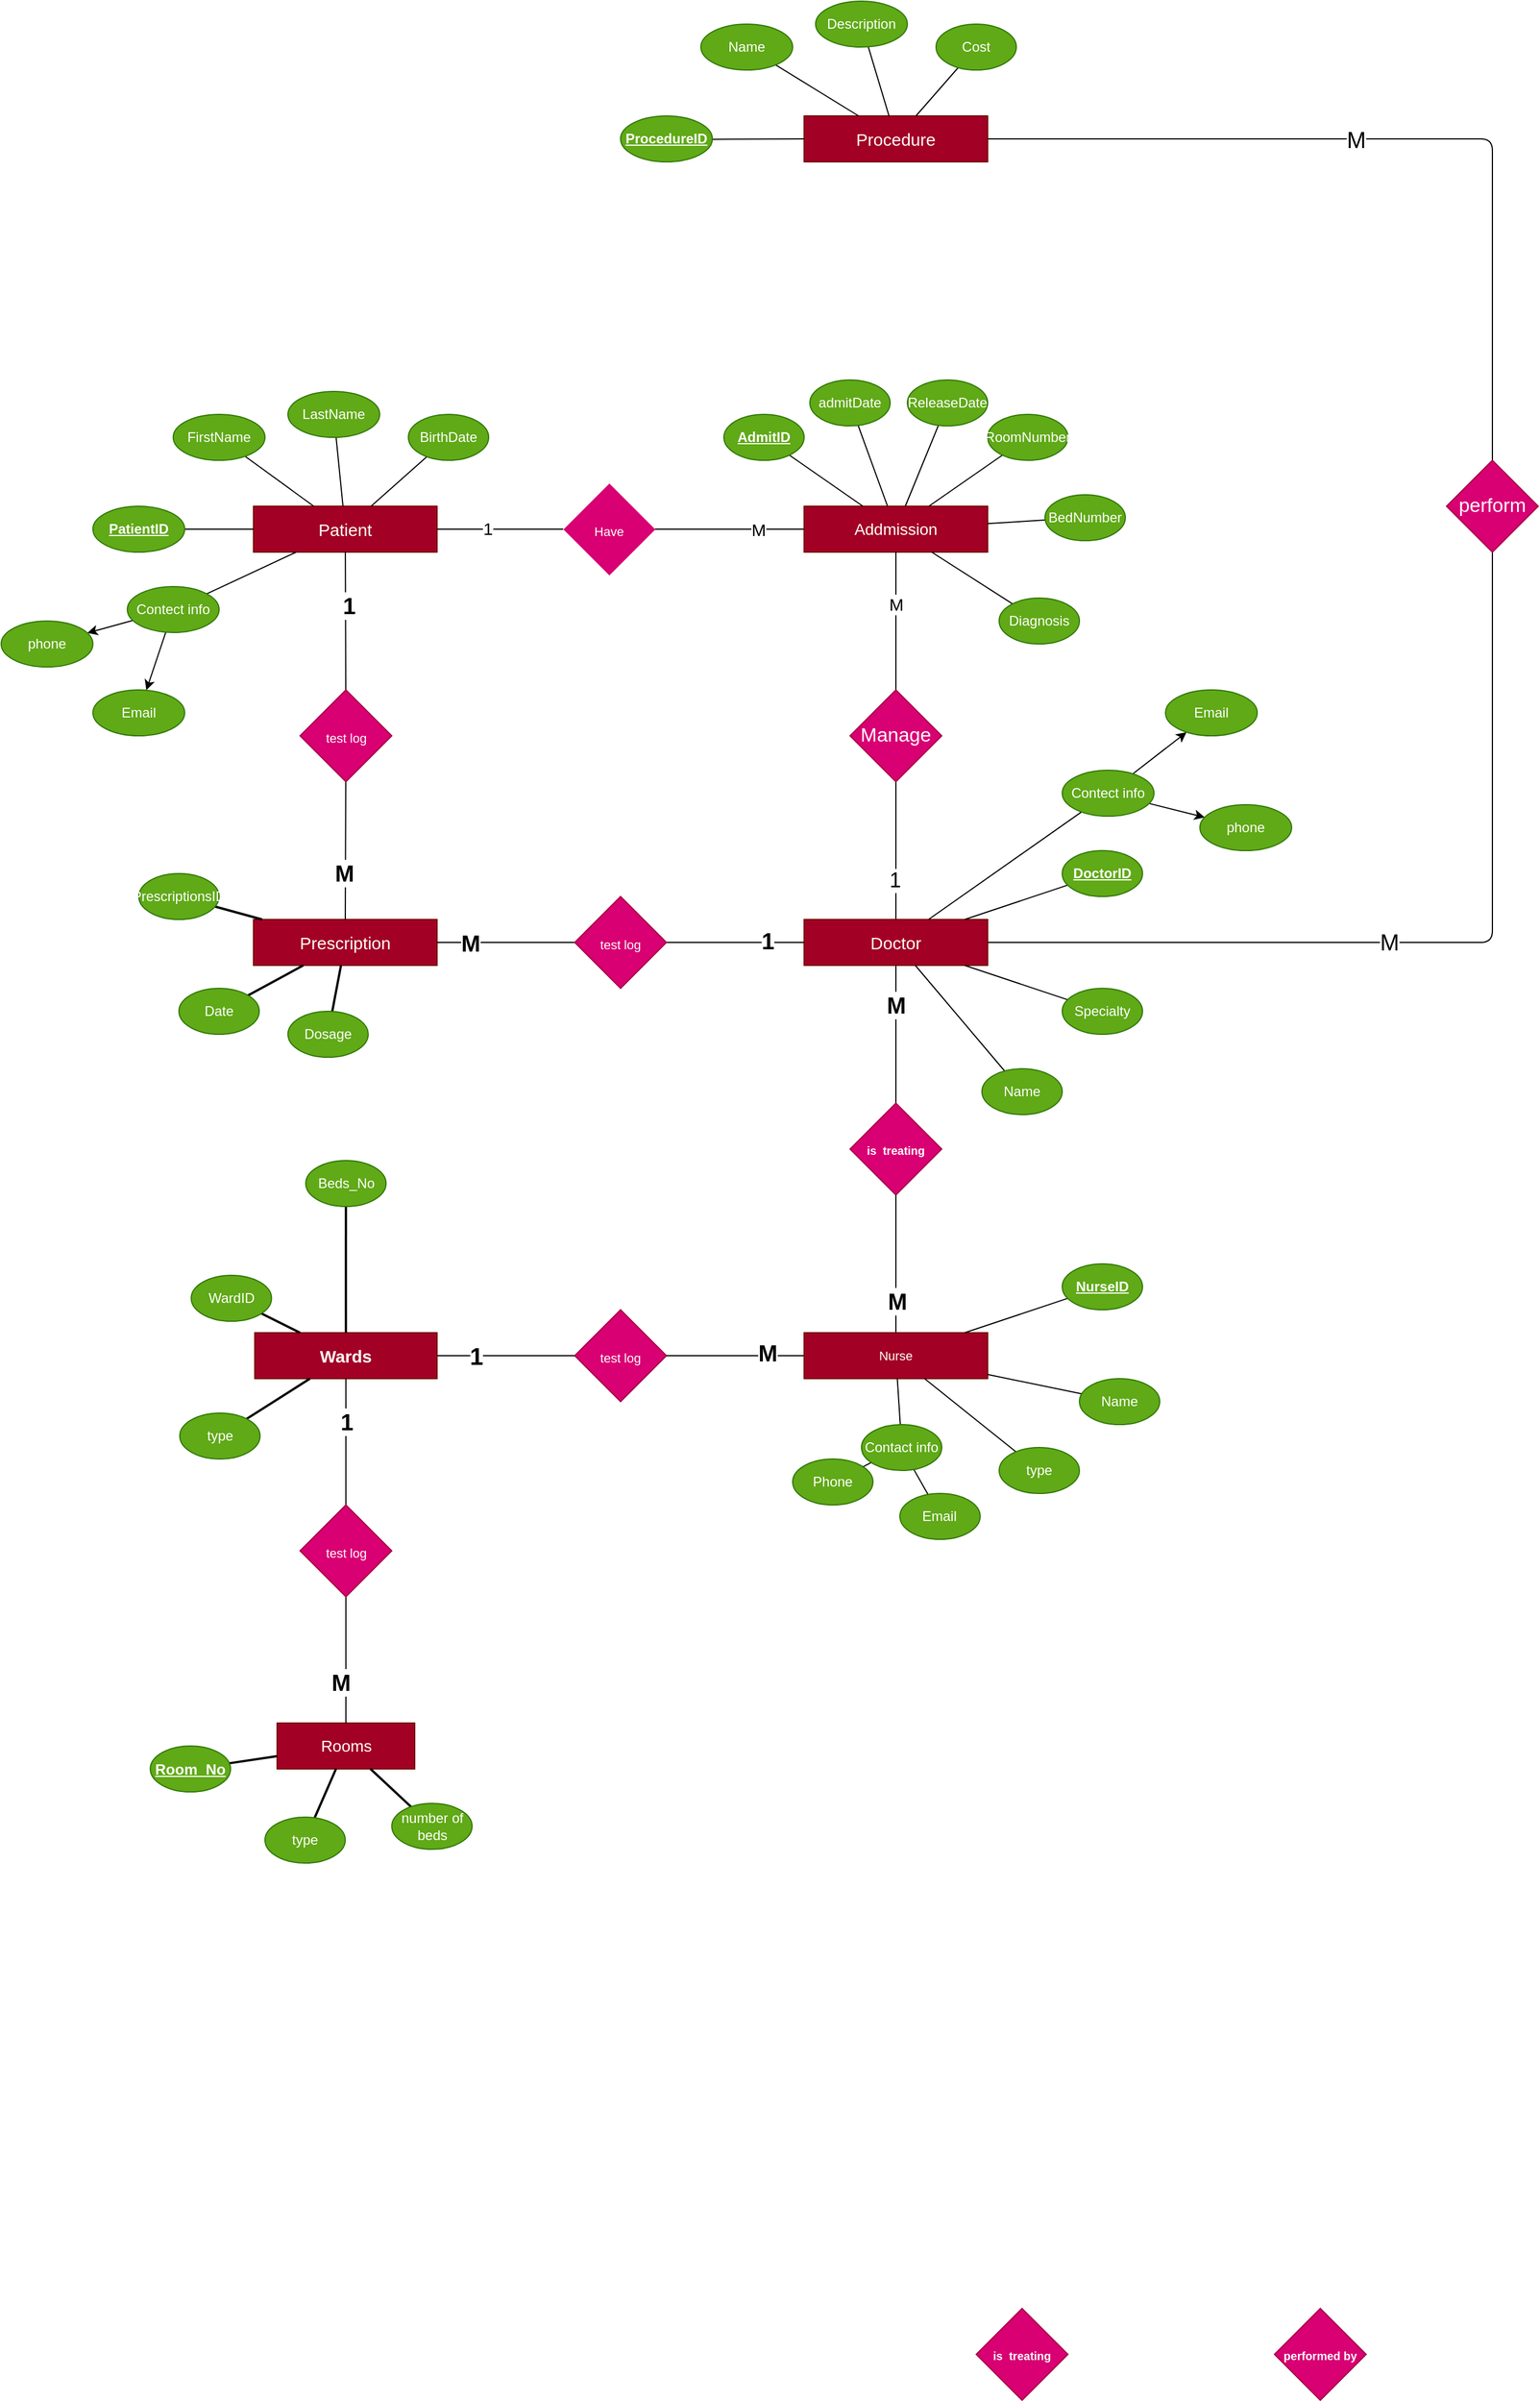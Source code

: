 <mxfile>
    <diagram id="vMU64iLobhLZFNcHKRpa" name="Page-1">
        <mxGraphModel dx="1521" dy="1466" grid="1" gridSize="10" guides="1" tooltips="1" connect="1" arrows="1" fold="1" page="0" pageScale="1" pageWidth="1400" pageHeight="850" background="none" math="0" shadow="0">
            <root>
                <mxCell id="0"/>
                <mxCell id="1" parent="0"/>
                <mxCell id="2" value="&lt;font style=&quot;font-size: 15px;&quot;&gt;Patient&lt;/font&gt;" style="rounded=0;whiteSpace=wrap;html=1;fillColor=#a20025;fontColor=#ffffff;strokeColor=#6F0000;" vertex="1" parent="1">
                    <mxGeometry x="200" y="200" width="160" height="40" as="geometry"/>
                </mxCell>
                <mxCell id="11" style="edgeStyle=none;html=1;endArrow=none;endFill=0;" edge="1" parent="1" source="3" target="2">
                    <mxGeometry relative="1" as="geometry"/>
                </mxCell>
                <mxCell id="3" value="BirthDate" style="ellipse;whiteSpace=wrap;html=1;fillColor=#60a917;fontColor=#ffffff;strokeColor=#2D7600;" vertex="1" parent="1">
                    <mxGeometry x="335" y="120" width="70" height="40" as="geometry"/>
                </mxCell>
                <mxCell id="10" style="edgeStyle=none;html=1;endArrow=none;endFill=0;" edge="1" parent="1" source="4" target="2">
                    <mxGeometry relative="1" as="geometry"/>
                </mxCell>
                <mxCell id="4" value="LastName" style="ellipse;whiteSpace=wrap;html=1;fillColor=#60a917;fontColor=#ffffff;strokeColor=#2D7600;" vertex="1" parent="1">
                    <mxGeometry x="230" y="100" width="80" height="40" as="geometry"/>
                </mxCell>
                <mxCell id="9" style="edgeStyle=none;html=1;endArrow=none;endFill=0;" edge="1" parent="1" source="5" target="2">
                    <mxGeometry relative="1" as="geometry"/>
                </mxCell>
                <mxCell id="5" value="FirstName" style="ellipse;whiteSpace=wrap;html=1;fillColor=#60a917;fontColor=#ffffff;strokeColor=#2D7600;" vertex="1" parent="1">
                    <mxGeometry x="130" y="120" width="80" height="40" as="geometry"/>
                </mxCell>
                <mxCell id="8" style="edgeStyle=none;html=1;endArrow=none;endFill=0;" edge="1" parent="1" source="6" target="2">
                    <mxGeometry relative="1" as="geometry"/>
                </mxCell>
                <mxCell id="6" value="&lt;b&gt;&lt;u&gt;PatientID&lt;/u&gt;&lt;/b&gt;" style="ellipse;whiteSpace=wrap;html=1;fillColor=#60a917;fontColor=#ffffff;strokeColor=#2D7600;" vertex="1" parent="1">
                    <mxGeometry x="60" y="200" width="80" height="40" as="geometry"/>
                </mxCell>
                <mxCell id="121" style="edgeStyle=none;html=1;strokeWidth=1;fontSize=15;endArrow=none;endFill=0;" edge="1" parent="1" source="14" target="16">
                    <mxGeometry relative="1" as="geometry"/>
                </mxCell>
                <mxCell id="124" value="M" style="edgeLabel;html=1;align=center;verticalAlign=middle;resizable=0;points=[];fontSize=15;" vertex="1" connectable="0" parent="121">
                    <mxGeometry x="0.323" y="1" relative="1" as="geometry">
                        <mxPoint x="4" y="1" as="offset"/>
                    </mxGeometry>
                </mxCell>
                <mxCell id="123" style="edgeStyle=none;html=1;strokeWidth=1;fontSize=15;endArrow=none;endFill=0;" edge="1" parent="1" source="14" target="2">
                    <mxGeometry relative="1" as="geometry"/>
                </mxCell>
                <mxCell id="125" value="1" style="edgeLabel;html=1;align=center;verticalAlign=middle;resizable=0;points=[];fontSize=15;" vertex="1" connectable="0" parent="123">
                    <mxGeometry x="0.209" relative="1" as="geometry">
                        <mxPoint y="-1" as="offset"/>
                    </mxGeometry>
                </mxCell>
                <mxCell id="14" value="&lt;span style=&quot;font-size: 11px;&quot;&gt;Have&lt;/span&gt;" style="rhombus;whiteSpace=wrap;html=1;fontSize=16;fillColor=#d80073;fontColor=#ffffff;strokeColor=#A50040;strokeWidth=0;" vertex="1" parent="1">
                    <mxGeometry x="470" y="180" width="80" height="80" as="geometry"/>
                </mxCell>
                <mxCell id="16" value="&lt;font style=&quot;font-size: 14px;&quot;&gt;Addmission&lt;/font&gt;" style="rounded=0;whiteSpace=wrap;html=1;fontSize=11;fillColor=#a20025;fontColor=#ffffff;strokeColor=#6F0000;" vertex="1" parent="1">
                    <mxGeometry x="680" y="200" width="160" height="40" as="geometry"/>
                </mxCell>
                <mxCell id="34" style="edgeStyle=none;html=1;strokeWidth=1;fontSize=22;startArrow=none;startFill=0;endArrow=none;endFill=0;" edge="1" parent="1" source="17" target="16">
                    <mxGeometry relative="1" as="geometry"/>
                </mxCell>
                <mxCell id="17" value="&lt;u&gt;&lt;b&gt;AdmitID&lt;/b&gt;&lt;/u&gt;" style="ellipse;whiteSpace=wrap;html=1;fillColor=#60a917;fontColor=#ffffff;strokeColor=#2D7600;" vertex="1" parent="1">
                    <mxGeometry x="610" y="120" width="70" height="40" as="geometry"/>
                </mxCell>
                <mxCell id="31" style="edgeStyle=none;html=1;strokeWidth=1;fontSize=22;startArrow=none;startFill=0;endArrow=none;endFill=0;" edge="1" parent="1" source="18" target="16">
                    <mxGeometry relative="1" as="geometry"/>
                </mxCell>
                <mxCell id="18" value="admitDate" style="ellipse;whiteSpace=wrap;html=1;fillColor=#60a917;fontColor=#ffffff;strokeColor=#2D7600;" vertex="1" parent="1">
                    <mxGeometry x="685" y="90" width="70" height="40" as="geometry"/>
                </mxCell>
                <mxCell id="32" style="edgeStyle=none;html=1;strokeWidth=1;fontSize=22;startArrow=none;startFill=0;endArrow=none;endFill=0;" edge="1" parent="1" source="19" target="16">
                    <mxGeometry relative="1" as="geometry"/>
                </mxCell>
                <mxCell id="19" value="ReleaseDate" style="ellipse;whiteSpace=wrap;html=1;fillColor=#60a917;fontColor=#ffffff;strokeColor=#2D7600;" vertex="1" parent="1">
                    <mxGeometry x="770" y="90" width="70" height="40" as="geometry"/>
                </mxCell>
                <mxCell id="33" style="edgeStyle=none;html=1;strokeWidth=1;fontSize=22;startArrow=none;startFill=0;endArrow=none;endFill=0;" edge="1" parent="1" source="20" target="16">
                    <mxGeometry relative="1" as="geometry"/>
                </mxCell>
                <mxCell id="20" value="RoomNumber" style="ellipse;whiteSpace=wrap;html=1;fillColor=#60a917;fontColor=#ffffff;strokeColor=#2D7600;" vertex="1" parent="1">
                    <mxGeometry x="840" y="120" width="70" height="40" as="geometry"/>
                </mxCell>
                <mxCell id="139" style="edgeStyle=none;html=1;strokeWidth=1;fontSize=15;endArrow=none;endFill=0;" edge="1" parent="1" source="22" target="16">
                    <mxGeometry relative="1" as="geometry"/>
                </mxCell>
                <mxCell id="141" value="M" style="edgeLabel;html=1;align=center;verticalAlign=middle;resizable=0;points=[];fontSize=15;" vertex="1" connectable="0" parent="139">
                    <mxGeometry x="0.257" relative="1" as="geometry">
                        <mxPoint as="offset"/>
                    </mxGeometry>
                </mxCell>
                <mxCell id="140" style="edgeStyle=none;html=1;entryX=0.5;entryY=0;entryDx=0;entryDy=0;strokeWidth=1;fontSize=15;endArrow=none;endFill=0;" edge="1" parent="1" source="22" target="47">
                    <mxGeometry relative="1" as="geometry"/>
                </mxCell>
                <mxCell id="142" value="&lt;font style=&quot;font-size: 18px;&quot;&gt;1&lt;/font&gt;" style="edgeLabel;html=1;align=center;verticalAlign=middle;resizable=0;points=[];fontSize=15;" vertex="1" connectable="0" parent="140">
                    <mxGeometry x="0.423" y="-1" relative="1" as="geometry">
                        <mxPoint as="offset"/>
                    </mxGeometry>
                </mxCell>
                <mxCell id="22" value="Manage" style="rhombus;whiteSpace=wrap;html=1;fontSize=17;fillColor=#d80073;fontColor=#ffffff;strokeColor=#A50040;" vertex="1" parent="1">
                    <mxGeometry x="720" y="360" width="80" height="80" as="geometry"/>
                </mxCell>
                <mxCell id="25" value="&lt;font style=&quot;font-size: 15px;&quot;&gt;Prescription&lt;/font&gt;" style="rounded=0;whiteSpace=wrap;html=1;fontSize=11;fillColor=#a20025;fontColor=#ffffff;strokeColor=#6F0000;" vertex="1" parent="1">
                    <mxGeometry x="200" y="560" width="160" height="40" as="geometry"/>
                </mxCell>
                <mxCell id="38" style="edgeStyle=none;html=1;strokeWidth=2;fontSize=22;startArrow=none;startFill=0;endArrow=none;endFill=0;" edge="1" parent="1" source="27" target="25">
                    <mxGeometry relative="1" as="geometry"/>
                </mxCell>
                <mxCell id="27" value="PrescriptionsID" style="ellipse;whiteSpace=wrap;html=1;fillColor=#60a917;fontColor=#ffffff;strokeColor=#2D7600;" vertex="1" parent="1">
                    <mxGeometry x="100" y="520" width="70" height="40" as="geometry"/>
                </mxCell>
                <mxCell id="35" style="edgeStyle=none;html=1;strokeWidth=2;fontSize=22;startArrow=none;startFill=0;endArrow=none;endFill=0;" edge="1" parent="1" source="29" target="25">
                    <mxGeometry relative="1" as="geometry"/>
                </mxCell>
                <mxCell id="29" value="Dosage" style="ellipse;whiteSpace=wrap;html=1;fillColor=#60a917;fontColor=#ffffff;strokeColor=#2D7600;" vertex="1" parent="1">
                    <mxGeometry x="230" y="640" width="70" height="40" as="geometry"/>
                </mxCell>
                <mxCell id="37" style="edgeStyle=none;html=1;strokeWidth=2;fontSize=22;startArrow=none;startFill=0;endArrow=none;endFill=0;" edge="1" parent="1" source="30" target="25">
                    <mxGeometry relative="1" as="geometry"/>
                </mxCell>
                <mxCell id="30" value="Date" style="ellipse;whiteSpace=wrap;html=1;fillColor=#60a917;fontColor=#ffffff;strokeColor=#2D7600;" vertex="1" parent="1">
                    <mxGeometry x="135" y="620" width="70" height="40" as="geometry"/>
                </mxCell>
                <mxCell id="149" style="edgeStyle=none;html=1;strokeWidth=1;fontSize=20;endArrow=none;endFill=0;" edge="1" parent="1" source="42" target="47">
                    <mxGeometry relative="1" as="geometry"/>
                </mxCell>
                <mxCell id="151" value="&lt;b&gt;M&lt;/b&gt;" style="edgeLabel;html=1;align=center;verticalAlign=middle;resizable=0;points=[];fontSize=20;" vertex="1" connectable="0" parent="149">
                    <mxGeometry x="0.434" relative="1" as="geometry">
                        <mxPoint as="offset"/>
                    </mxGeometry>
                </mxCell>
                <mxCell id="42" value="&lt;span style=&quot;font-size: 10px;&quot;&gt;&lt;b&gt;is &amp;nbsp;treating&lt;/b&gt;&lt;/span&gt;" style="rhombus;whiteSpace=wrap;html=1;fontSize=17;fillColor=#d80073;fontColor=#ffffff;strokeColor=#A50040;" vertex="1" parent="1">
                    <mxGeometry x="720" y="720" width="80" height="80" as="geometry"/>
                </mxCell>
                <mxCell id="177" style="edgeStyle=none;html=1;strokeWidth=1;fontSize=20;endArrow=none;endFill=0;" edge="1" parent="1" source="47" target="56">
                    <mxGeometry relative="1" as="geometry">
                        <Array as="points">
                            <mxPoint x="1280" y="580"/>
                            <mxPoint x="1280" y="-120"/>
                        </Array>
                    </mxGeometry>
                </mxCell>
                <mxCell id="181" value="M" style="edgeLabel;html=1;align=center;verticalAlign=middle;resizable=0;points=[];fontSize=20;" vertex="1" connectable="0" parent="177">
                    <mxGeometry x="0.904" y="1" relative="1" as="geometry">
                        <mxPoint x="245" y="-1" as="offset"/>
                    </mxGeometry>
                </mxCell>
                <mxCell id="182" value="M" style="edgeLabel;html=1;align=center;verticalAlign=middle;resizable=0;points=[];fontSize=20;" vertex="1" connectable="0" parent="177">
                    <mxGeometry x="-0.557" y="1" relative="1" as="geometry">
                        <mxPoint as="offset"/>
                    </mxGeometry>
                </mxCell>
                <mxCell id="47" value="&lt;font style=&quot;font-size: 15px;&quot;&gt;Doctor&lt;/font&gt;" style="rounded=0;whiteSpace=wrap;html=1;fontSize=11;fillColor=#a20025;fontColor=#ffffff;strokeColor=#6F0000;" vertex="1" parent="1">
                    <mxGeometry x="680" y="560" width="160" height="40" as="geometry"/>
                </mxCell>
                <mxCell id="48" style="edgeStyle=none;html=1;strokeWidth=1;fontSize=22;startArrow=none;startFill=0;endArrow=none;endFill=0;" edge="1" source="49" target="47" parent="1">
                    <mxGeometry relative="1" as="geometry"/>
                </mxCell>
                <mxCell id="49" value="&lt;b&gt;&lt;u&gt;DoctorID&lt;/u&gt;&lt;/b&gt;" style="ellipse;whiteSpace=wrap;html=1;fillColor=#60a917;fontColor=#ffffff;strokeColor=#2D7600;" vertex="1" parent="1">
                    <mxGeometry x="905" y="500" width="70" height="40" as="geometry"/>
                </mxCell>
                <mxCell id="52" style="edgeStyle=none;html=1;strokeWidth=1;fontSize=22;startArrow=none;startFill=0;endArrow=none;endFill=0;" edge="1" source="53" target="47" parent="1">
                    <mxGeometry relative="1" as="geometry"/>
                </mxCell>
                <mxCell id="53" value="Specialty" style="ellipse;whiteSpace=wrap;html=1;fillColor=#60a917;fontColor=#ffffff;strokeColor=#2D7600;" vertex="1" parent="1">
                    <mxGeometry x="905" y="620" width="70" height="40" as="geometry"/>
                </mxCell>
                <mxCell id="54" style="edgeStyle=none;html=1;strokeWidth=1;fontSize=22;startArrow=none;startFill=0;endArrow=none;endFill=0;" edge="1" source="55" target="47" parent="1">
                    <mxGeometry relative="1" as="geometry"/>
                </mxCell>
                <mxCell id="55" value="Name" style="ellipse;whiteSpace=wrap;html=1;fillColor=#60a917;fontColor=#ffffff;strokeColor=#2D7600;" vertex="1" parent="1">
                    <mxGeometry x="835" y="690" width="70" height="40" as="geometry"/>
                </mxCell>
                <mxCell id="56" value="&lt;font style=&quot;font-size: 15px;&quot;&gt;Procedure&lt;/font&gt;" style="rounded=0;whiteSpace=wrap;html=1;fillColor=#a20025;fontColor=#ffffff;strokeColor=#6F0000;" vertex="1" parent="1">
                    <mxGeometry x="680" y="-140" width="160" height="40" as="geometry"/>
                </mxCell>
                <mxCell id="57" style="edgeStyle=none;html=1;endArrow=none;endFill=0;" edge="1" source="58" target="56" parent="1">
                    <mxGeometry relative="1" as="geometry"/>
                </mxCell>
                <mxCell id="58" value="Cost" style="ellipse;whiteSpace=wrap;html=1;fillColor=#60a917;fontColor=#ffffff;strokeColor=#2D7600;" vertex="1" parent="1">
                    <mxGeometry x="795" y="-220" width="70" height="40" as="geometry"/>
                </mxCell>
                <mxCell id="59" style="edgeStyle=none;html=1;endArrow=none;endFill=0;" edge="1" source="60" target="56" parent="1">
                    <mxGeometry relative="1" as="geometry"/>
                </mxCell>
                <mxCell id="60" value="Description" style="ellipse;whiteSpace=wrap;html=1;fillColor=#60a917;fontColor=#ffffff;strokeColor=#2D7600;" vertex="1" parent="1">
                    <mxGeometry x="690" y="-240" width="80" height="40" as="geometry"/>
                </mxCell>
                <mxCell id="61" style="edgeStyle=none;html=1;endArrow=none;endFill=0;" edge="1" source="62" target="56" parent="1">
                    <mxGeometry relative="1" as="geometry"/>
                </mxCell>
                <mxCell id="62" value="Name" style="ellipse;whiteSpace=wrap;html=1;fillColor=#60a917;fontColor=#ffffff;strokeColor=#2D7600;" vertex="1" parent="1">
                    <mxGeometry x="590" y="-220" width="80" height="40" as="geometry"/>
                </mxCell>
                <mxCell id="63" style="edgeStyle=none;html=1;endArrow=none;endFill=0;" edge="1" source="64" target="56" parent="1">
                    <mxGeometry relative="1" as="geometry"/>
                </mxCell>
                <mxCell id="64" value="&lt;font style=&quot;font-size: 12px;&quot;&gt;&lt;b&gt;&lt;u&gt;ProcedureID&lt;/u&gt;&lt;/b&gt;&lt;/font&gt;" style="ellipse;whiteSpace=wrap;html=1;fillColor=#60a917;fontColor=#ffffff;strokeColor=#2D7600;" vertex="1" parent="1">
                    <mxGeometry x="520" y="-140" width="80" height="40" as="geometry"/>
                </mxCell>
                <mxCell id="66" value="&lt;font style=&quot;font-size: 11px;&quot;&gt;test log&lt;/font&gt;" style="rhombus;whiteSpace=wrap;html=1;fontSize=16;fillColor=#d80073;fontColor=#ffffff;strokeColor=#A50040;" vertex="1" parent="1">
                    <mxGeometry x="480" y="900" width="80" height="80" as="geometry"/>
                </mxCell>
                <mxCell id="152" value="" style="edgeStyle=none;html=1;strokeWidth=1;fontSize=20;endArrow=none;endFill=0;" edge="1" parent="1" source="68" target="73">
                    <mxGeometry relative="1" as="geometry"/>
                </mxCell>
                <mxCell id="68" value="&lt;font style=&quot;font-size: 14px;&quot;&gt;Rooms&lt;/font&gt;" style="rounded=0;whiteSpace=wrap;html=1;fontSize=11;fillColor=#a20025;fontColor=#ffffff;strokeColor=#6F0000;" vertex="1" parent="1">
                    <mxGeometry x="220.55" y="1260" width="120" height="40" as="geometry"/>
                </mxCell>
                <mxCell id="70" style="edgeStyle=none;html=1;strokeWidth=2;fontSize=22;startArrow=none;startFill=0;endArrow=none;endFill=0;" edge="1" source="71" target="68" parent="1">
                    <mxGeometry relative="1" as="geometry"/>
                </mxCell>
                <mxCell id="71" value="&lt;b&gt;&lt;u&gt;&lt;font style=&quot;font-size: 13px;&quot;&gt;Room_No&lt;/font&gt;&lt;/u&gt;&lt;/b&gt;" style="ellipse;whiteSpace=wrap;html=1;fillColor=#60a917;fontColor=#ffffff;strokeColor=#2D7600;" vertex="1" parent="1">
                    <mxGeometry x="110" y="1280" width="70" height="40" as="geometry"/>
                </mxCell>
                <mxCell id="72" style="edgeStyle=none;html=1;strokeWidth=2;fontSize=22;startArrow=none;startFill=0;endArrow=none;endFill=0;" edge="1" source="73" target="68" parent="1">
                    <mxGeometry relative="1" as="geometry"/>
                </mxCell>
                <mxCell id="73" value="type" style="ellipse;whiteSpace=wrap;html=1;fillColor=#60a917;fontColor=#ffffff;strokeColor=#2D7600;" vertex="1" parent="1">
                    <mxGeometry x="210" y="1342" width="70" height="40" as="geometry"/>
                </mxCell>
                <mxCell id="74" style="edgeStyle=none;html=1;strokeWidth=2;fontSize=22;startArrow=none;startFill=0;endArrow=none;endFill=0;" edge="1" source="75" target="68" parent="1">
                    <mxGeometry relative="1" as="geometry"/>
                </mxCell>
                <mxCell id="75" value="number of beds" style="ellipse;whiteSpace=wrap;html=1;fillColor=#60a917;fontColor=#ffffff;strokeColor=#2D7600;" vertex="1" parent="1">
                    <mxGeometry x="320.55" y="1330" width="70" height="40" as="geometry"/>
                </mxCell>
                <mxCell id="79" value="&lt;font style=&quot;font-size: 10px;&quot;&gt;&lt;b&gt;performed by&lt;/b&gt;&lt;/font&gt;" style="rhombus;whiteSpace=wrap;html=1;fontSize=17;fillColor=#d80073;fontColor=#ffffff;strokeColor=#A50040;" vertex="1" parent="1">
                    <mxGeometry x="1090" y="1770" width="80" height="80" as="geometry"/>
                </mxCell>
                <mxCell id="143" style="edgeStyle=none;html=1;strokeWidth=1;fontSize=18;endArrow=none;endFill=0;" edge="1" parent="1" source="81" target="66">
                    <mxGeometry relative="1" as="geometry"/>
                </mxCell>
                <mxCell id="146" value="&lt;font style=&quot;font-size: 21px;&quot;&gt;&lt;b&gt;1&lt;/b&gt;&lt;/font&gt;" style="edgeLabel;html=1;align=center;verticalAlign=middle;resizable=0;points=[];fontSize=18;" vertex="1" connectable="0" parent="143">
                    <mxGeometry x="-0.445" relative="1" as="geometry">
                        <mxPoint as="offset"/>
                    </mxGeometry>
                </mxCell>
                <mxCell id="81" value="&lt;font style=&quot;font-size: 15px;&quot;&gt;&lt;b&gt;Wards&lt;/b&gt;&lt;/font&gt;" style="rounded=0;whiteSpace=wrap;html=1;fontSize=11;fillColor=#a20025;fontColor=#ffffff;strokeColor=#6F0000;" vertex="1" parent="1">
                    <mxGeometry x="201.09" y="920" width="158.91" height="40" as="geometry"/>
                </mxCell>
                <mxCell id="82" style="edgeStyle=none;html=1;strokeWidth=2;fontSize=22;startArrow=none;startFill=0;endArrow=none;endFill=0;" edge="1" source="83" target="81" parent="1">
                    <mxGeometry relative="1" as="geometry"/>
                </mxCell>
                <mxCell id="83" value="WardID" style="ellipse;whiteSpace=wrap;html=1;fillColor=#60a917;fontColor=#ffffff;strokeColor=#2D7600;" vertex="1" parent="1">
                    <mxGeometry x="145.71" y="870" width="70" height="40" as="geometry"/>
                </mxCell>
                <mxCell id="86" style="edgeStyle=none;html=1;strokeWidth=2;fontSize=22;startArrow=none;startFill=0;endArrow=none;endFill=0;" edge="1" source="87" target="81" parent="1">
                    <mxGeometry relative="1" as="geometry"/>
                </mxCell>
                <mxCell id="87" value="Beds_No" style="ellipse;whiteSpace=wrap;html=1;fillColor=#60a917;fontColor=#ffffff;strokeColor=#2D7600;" vertex="1" parent="1">
                    <mxGeometry x="245.55" y="770" width="70" height="40" as="geometry"/>
                </mxCell>
                <mxCell id="88" style="edgeStyle=none;html=1;strokeWidth=2;fontSize=22;startArrow=none;startFill=0;endArrow=none;endFill=0;" edge="1" source="89" target="81" parent="1">
                    <mxGeometry relative="1" as="geometry"/>
                </mxCell>
                <mxCell id="89" value="type" style="ellipse;whiteSpace=wrap;html=1;fillColor=#60a917;fontColor=#ffffff;strokeColor=#2D7600;" vertex="1" parent="1">
                    <mxGeometry x="135.71" y="990" width="70" height="40" as="geometry"/>
                </mxCell>
                <mxCell id="91" value="&lt;span style=&quot;font-size: 10px;&quot;&gt;&lt;b&gt;is &amp;nbsp;treating&lt;/b&gt;&lt;/span&gt;" style="rhombus;whiteSpace=wrap;html=1;fontSize=17;fillColor=#d80073;fontColor=#ffffff;strokeColor=#A50040;" vertex="1" parent="1">
                    <mxGeometry x="830" y="1770" width="80" height="80" as="geometry"/>
                </mxCell>
                <mxCell id="144" style="edgeStyle=none;html=1;strokeWidth=1;fontSize=18;endArrow=none;endFill=0;" edge="1" parent="1" source="92" target="66">
                    <mxGeometry relative="1" as="geometry"/>
                </mxCell>
                <mxCell id="145" value="&lt;b&gt;&lt;font style=&quot;font-size: 20px;&quot;&gt;M&lt;/font&gt;&lt;/b&gt;" style="edgeLabel;html=1;align=center;verticalAlign=middle;resizable=0;points=[];fontSize=18;" vertex="1" connectable="0" parent="144">
                    <mxGeometry x="-0.467" y="-2" relative="1" as="geometry">
                        <mxPoint as="offset"/>
                    </mxGeometry>
                </mxCell>
                <mxCell id="148" value="" style="edgeStyle=none;html=1;strokeWidth=1;fontSize=20;endArrow=none;endFill=0;" edge="1" parent="1" source="92" target="42">
                    <mxGeometry relative="1" as="geometry"/>
                </mxCell>
                <mxCell id="150" value="&lt;b&gt;M&lt;/b&gt;" style="edgeLabel;html=1;align=center;verticalAlign=middle;resizable=0;points=[];fontSize=20;" vertex="1" connectable="0" parent="148">
                    <mxGeometry x="-0.531" y="-1" relative="1" as="geometry">
                        <mxPoint as="offset"/>
                    </mxGeometry>
                </mxCell>
                <mxCell id="92" value="Nurse" style="rounded=0;whiteSpace=wrap;html=1;fontSize=11;fillColor=#a20025;fontColor=#ffffff;strokeColor=#6F0000;" vertex="1" parent="1">
                    <mxGeometry x="680" y="920" width="160" height="40" as="geometry"/>
                </mxCell>
                <mxCell id="93" style="edgeStyle=none;html=1;strokeWidth=1;fontSize=22;startArrow=none;startFill=0;endArrow=none;endFill=0;" edge="1" source="94" target="92" parent="1">
                    <mxGeometry relative="1" as="geometry"/>
                </mxCell>
                <mxCell id="94" value="&lt;b&gt;&lt;u&gt;NurseID&lt;/u&gt;&lt;/b&gt;" style="ellipse;whiteSpace=wrap;html=1;fillColor=#60a917;fontColor=#ffffff;strokeColor=#2D7600;" vertex="1" parent="1">
                    <mxGeometry x="905" y="860" width="70" height="40" as="geometry"/>
                </mxCell>
                <mxCell id="95" style="edgeStyle=none;html=1;strokeWidth=1;fontSize=22;startArrow=none;startFill=0;endArrow=none;endFill=0;" edge="1" source="96" target="92" parent="1">
                    <mxGeometry relative="1" as="geometry"/>
                </mxCell>
                <mxCell id="96" value="Name" style="ellipse;whiteSpace=wrap;html=1;fillColor=#60a917;fontColor=#ffffff;strokeColor=#2D7600;" vertex="1" parent="1">
                    <mxGeometry x="920" y="960" width="70" height="40" as="geometry"/>
                </mxCell>
                <mxCell id="97" style="edgeStyle=none;html=1;strokeWidth=1;fontSize=22;startArrow=none;startFill=0;endArrow=none;endFill=0;" edge="1" source="98" target="92" parent="1">
                    <mxGeometry relative="1" as="geometry"/>
                </mxCell>
                <mxCell id="118" value="" style="edgeStyle=none;html=1;strokeWidth=1;fontSize=12;endArrow=none;endFill=0;" edge="1" parent="1" source="98" target="117">
                    <mxGeometry relative="1" as="geometry"/>
                </mxCell>
                <mxCell id="120" value="" style="edgeStyle=none;html=1;strokeWidth=1;fontSize=12;endArrow=none;endFill=0;" edge="1" parent="1" source="98" target="119">
                    <mxGeometry relative="1" as="geometry"/>
                </mxCell>
                <mxCell id="98" value="Contact info" style="ellipse;whiteSpace=wrap;html=1;fillColor=#60a917;fontColor=#ffffff;strokeColor=#2D7600;" vertex="1" parent="1">
                    <mxGeometry x="730" y="1000" width="70" height="40" as="geometry"/>
                </mxCell>
                <mxCell id="99" style="edgeStyle=none;html=1;strokeWidth=1;fontSize=22;startArrow=none;startFill=0;endArrow=none;endFill=0;" edge="1" source="100" target="92" parent="1">
                    <mxGeometry relative="1" as="geometry"/>
                </mxCell>
                <mxCell id="100" value="type" style="ellipse;whiteSpace=wrap;html=1;fillColor=#60a917;fontColor=#ffffff;strokeColor=#2D7600;" vertex="1" parent="1">
                    <mxGeometry x="850" y="1020" width="70" height="40" as="geometry"/>
                </mxCell>
                <mxCell id="102" style="edgeStyle=none;html=1;fontSize=15;endArrow=none;endFill=0;" edge="1" parent="1" source="101" target="2">
                    <mxGeometry relative="1" as="geometry"/>
                </mxCell>
                <mxCell id="104" value="" style="edgeStyle=none;html=1;fontSize=15;" edge="1" parent="1" source="101" target="103">
                    <mxGeometry relative="1" as="geometry"/>
                </mxCell>
                <mxCell id="106" value="" style="edgeStyle=none;html=1;fontSize=15;" edge="1" parent="1" source="101" target="105">
                    <mxGeometry relative="1" as="geometry"/>
                </mxCell>
                <mxCell id="101" value="Contect info" style="ellipse;whiteSpace=wrap;html=1;fillColor=#60a917;fontColor=#ffffff;strokeColor=#2D7600;" vertex="1" parent="1">
                    <mxGeometry x="90" y="270" width="80" height="40" as="geometry"/>
                </mxCell>
                <mxCell id="103" value="Email" style="ellipse;whiteSpace=wrap;html=1;fillColor=#60a917;fontColor=#ffffff;strokeColor=#2D7600;" vertex="1" parent="1">
                    <mxGeometry x="60" y="360" width="80" height="40" as="geometry"/>
                </mxCell>
                <mxCell id="105" value="phone" style="ellipse;whiteSpace=wrap;html=1;fillColor=#60a917;fontColor=#ffffff;strokeColor=#2D7600;" vertex="1" parent="1">
                    <mxGeometry x="-20" y="300" width="80" height="40" as="geometry"/>
                </mxCell>
                <mxCell id="110" style="edgeStyle=none;html=1;fontSize=15;endArrow=none;endFill=0;" edge="1" parent="1" source="107" target="16">
                    <mxGeometry relative="1" as="geometry"/>
                </mxCell>
                <mxCell id="107" value="BedNumber" style="ellipse;whiteSpace=wrap;html=1;fillColor=#60a917;fontColor=#ffffff;strokeColor=#2D7600;" vertex="1" parent="1">
                    <mxGeometry x="890" y="190" width="70" height="40" as="geometry"/>
                </mxCell>
                <mxCell id="109" value="" style="edgeStyle=none;html=1;fontSize=15;endArrow=none;endFill=0;" edge="1" parent="1" source="108" target="16">
                    <mxGeometry relative="1" as="geometry"/>
                </mxCell>
                <mxCell id="108" value="Diagnosis" style="ellipse;whiteSpace=wrap;html=1;fillColor=#60a917;fontColor=#ffffff;strokeColor=#2D7600;" vertex="1" parent="1">
                    <mxGeometry x="850" y="280" width="70" height="40" as="geometry"/>
                </mxCell>
                <mxCell id="111" value="" style="edgeStyle=none;html=1;fontSize=15;" edge="1" source="113" target="114" parent="1">
                    <mxGeometry relative="1" as="geometry"/>
                </mxCell>
                <mxCell id="112" value="" style="edgeStyle=none;html=1;fontSize=15;" edge="1" source="113" target="115" parent="1">
                    <mxGeometry relative="1" as="geometry"/>
                </mxCell>
                <mxCell id="116" value="" style="edgeStyle=none;html=1;strokeWidth=1;fontSize=15;endArrow=none;endFill=0;" edge="1" parent="1" source="113" target="47">
                    <mxGeometry relative="1" as="geometry"/>
                </mxCell>
                <mxCell id="113" value="Contect info" style="ellipse;whiteSpace=wrap;html=1;fillColor=#60a917;fontColor=#ffffff;strokeColor=#2D7600;" vertex="1" parent="1">
                    <mxGeometry x="905" y="430" width="80" height="40" as="geometry"/>
                </mxCell>
                <mxCell id="114" value="Email" style="ellipse;whiteSpace=wrap;html=1;fillColor=#60a917;fontColor=#ffffff;strokeColor=#2D7600;" vertex="1" parent="1">
                    <mxGeometry x="995" y="360" width="80" height="40" as="geometry"/>
                </mxCell>
                <mxCell id="115" value="phone" style="ellipse;whiteSpace=wrap;html=1;fillColor=#60a917;fontColor=#ffffff;strokeColor=#2D7600;" vertex="1" parent="1">
                    <mxGeometry x="1025" y="460" width="80" height="40" as="geometry"/>
                </mxCell>
                <mxCell id="117" value="Phone" style="ellipse;whiteSpace=wrap;html=1;fillColor=#60a917;fontColor=#ffffff;strokeColor=#2D7600;" vertex="1" parent="1">
                    <mxGeometry x="670" y="1030" width="70" height="40" as="geometry"/>
                </mxCell>
                <mxCell id="119" value="Email" style="ellipse;whiteSpace=wrap;html=1;fillColor=#60a917;fontColor=#ffffff;strokeColor=#2D7600;" vertex="1" parent="1">
                    <mxGeometry x="763.47" y="1060" width="70" height="40" as="geometry"/>
                </mxCell>
                <mxCell id="156" value="" style="edgeStyle=none;html=1;strokeWidth=1;fontSize=20;endArrow=none;endFill=0;" edge="1" parent="1" source="155" target="81">
                    <mxGeometry relative="1" as="geometry"/>
                </mxCell>
                <mxCell id="159" value="&lt;b&gt;1&lt;/b&gt;" style="edgeLabel;html=1;align=center;verticalAlign=middle;resizable=0;points=[];fontSize=20;" vertex="1" connectable="0" parent="156">
                    <mxGeometry x="0.319" relative="1" as="geometry">
                        <mxPoint y="-1" as="offset"/>
                    </mxGeometry>
                </mxCell>
                <mxCell id="157" value="" style="edgeStyle=none;html=1;strokeWidth=1;fontSize=20;endArrow=none;endFill=0;" edge="1" parent="1" source="155" target="68">
                    <mxGeometry relative="1" as="geometry"/>
                </mxCell>
                <mxCell id="158" value="&lt;b&gt;M&lt;/b&gt;" style="edgeLabel;html=1;align=center;verticalAlign=middle;resizable=0;points=[];fontSize=20;" vertex="1" connectable="0" parent="157">
                    <mxGeometry x="0.345" y="-5" relative="1" as="geometry">
                        <mxPoint as="offset"/>
                    </mxGeometry>
                </mxCell>
                <mxCell id="155" value="&lt;font style=&quot;font-size: 11px;&quot;&gt;test log&lt;/font&gt;" style="rhombus;whiteSpace=wrap;html=1;fontSize=16;fillColor=#d80073;fontColor=#ffffff;strokeColor=#A50040;" vertex="1" parent="1">
                    <mxGeometry x="240.55" y="1070" width="80" height="80" as="geometry"/>
                </mxCell>
                <mxCell id="166" style="edgeStyle=none;html=1;entryX=0;entryY=0.5;entryDx=0;entryDy=0;strokeWidth=1;fontSize=20;endArrow=none;endFill=0;" edge="1" parent="1" source="161" target="47">
                    <mxGeometry relative="1" as="geometry"/>
                </mxCell>
                <mxCell id="168" value="&lt;b&gt;1&lt;/b&gt;" style="edgeLabel;html=1;align=center;verticalAlign=middle;resizable=0;points=[];fontSize=20;" vertex="1" connectable="0" parent="166">
                    <mxGeometry x="0.46" y="2" relative="1" as="geometry">
                        <mxPoint as="offset"/>
                    </mxGeometry>
                </mxCell>
                <mxCell id="167" style="edgeStyle=none;html=1;strokeWidth=1;fontSize=20;endArrow=none;endFill=0;" edge="1" parent="1" source="161" target="25">
                    <mxGeometry relative="1" as="geometry"/>
                </mxCell>
                <mxCell id="169" value="&lt;b&gt;M&lt;/b&gt;" style="edgeLabel;html=1;align=center;verticalAlign=middle;resizable=0;points=[];fontSize=20;" vertex="1" connectable="0" parent="167">
                    <mxGeometry x="0.517" relative="1" as="geometry">
                        <mxPoint as="offset"/>
                    </mxGeometry>
                </mxCell>
                <mxCell id="161" value="&lt;font style=&quot;font-size: 11px;&quot;&gt;test log&lt;/font&gt;" style="rhombus;whiteSpace=wrap;html=1;fontSize=16;fillColor=#d80073;fontColor=#ffffff;strokeColor=#A50040;" vertex="1" parent="1">
                    <mxGeometry x="480" y="540" width="80" height="80" as="geometry"/>
                </mxCell>
                <mxCell id="170" style="edgeStyle=none;html=1;strokeWidth=1;fontSize=20;endArrow=none;endFill=0;" edge="1" parent="1" source="162" target="2">
                    <mxGeometry relative="1" as="geometry"/>
                </mxCell>
                <mxCell id="172" value="&lt;b&gt;1&lt;/b&gt;" style="edgeLabel;html=1;align=center;verticalAlign=middle;resizable=0;points=[];fontSize=20;" vertex="1" connectable="0" parent="170">
                    <mxGeometry x="0.243" y="-3" relative="1" as="geometry">
                        <mxPoint as="offset"/>
                    </mxGeometry>
                </mxCell>
                <mxCell id="171" style="edgeStyle=none;html=1;entryX=0.5;entryY=0;entryDx=0;entryDy=0;strokeWidth=1;fontSize=20;endArrow=none;endFill=0;" edge="1" parent="1" source="162" target="25">
                    <mxGeometry relative="1" as="geometry"/>
                </mxCell>
                <mxCell id="173" value="&lt;b&gt;M&lt;/b&gt;" style="edgeLabel;html=1;align=center;verticalAlign=middle;resizable=0;points=[];fontSize=20;" vertex="1" connectable="0" parent="171">
                    <mxGeometry x="0.306" y="-1" relative="1" as="geometry">
                        <mxPoint as="offset"/>
                    </mxGeometry>
                </mxCell>
                <mxCell id="162" value="&lt;font style=&quot;font-size: 11px;&quot;&gt;test log&lt;/font&gt;" style="rhombus;whiteSpace=wrap;html=1;fontSize=16;fillColor=#d80073;fontColor=#ffffff;strokeColor=#A50040;" vertex="1" parent="1">
                    <mxGeometry x="240.55" y="360" width="80" height="80" as="geometry"/>
                </mxCell>
                <mxCell id="180" value="perform" style="rhombus;whiteSpace=wrap;html=1;fontSize=17;fillColor=#d80073;fontColor=#ffffff;strokeColor=#A50040;" vertex="1" parent="1">
                    <mxGeometry x="1240" y="160" width="80" height="80" as="geometry"/>
                </mxCell>
            </root>
        </mxGraphModel>
    </diagram>
</mxfile>